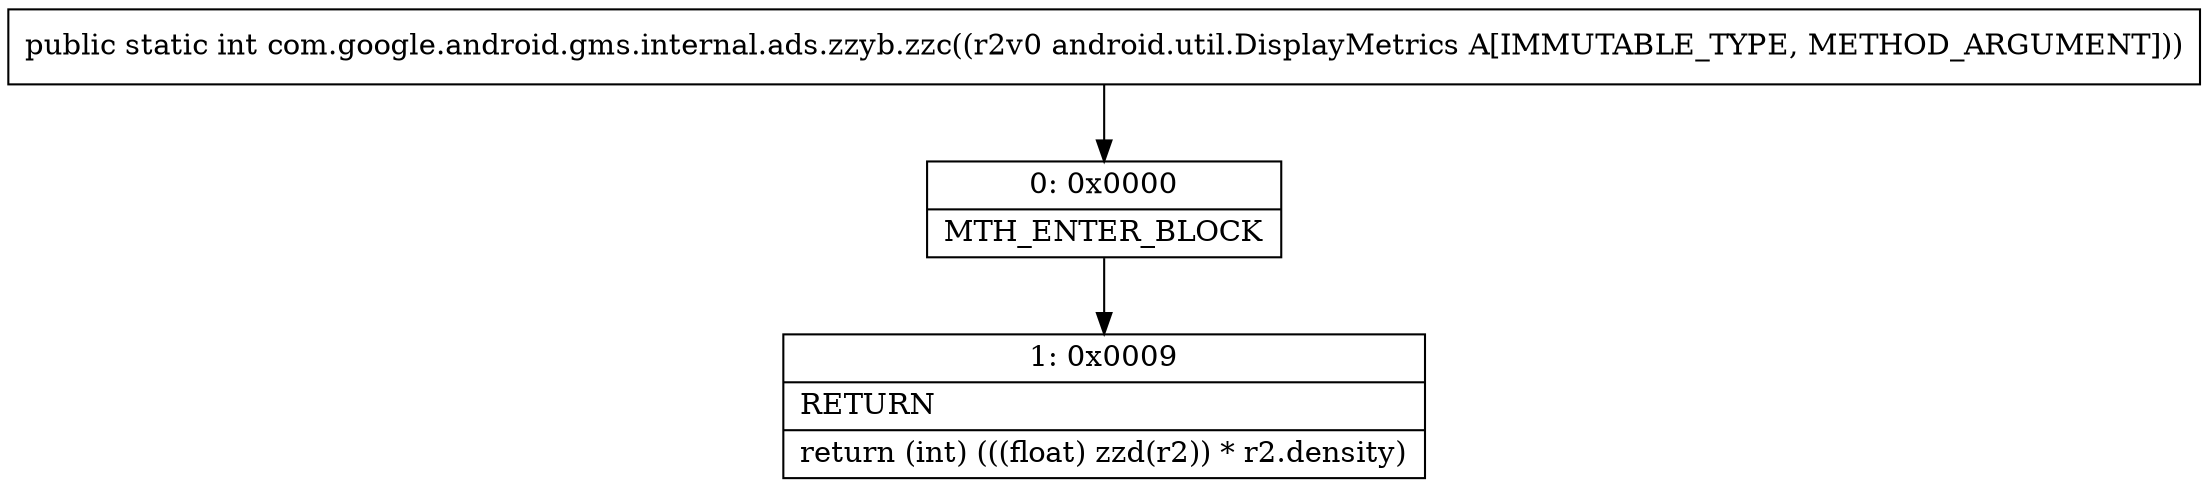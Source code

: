 digraph "CFG forcom.google.android.gms.internal.ads.zzyb.zzc(Landroid\/util\/DisplayMetrics;)I" {
Node_0 [shape=record,label="{0\:\ 0x0000|MTH_ENTER_BLOCK\l}"];
Node_1 [shape=record,label="{1\:\ 0x0009|RETURN\l|return (int) (((float) zzd(r2)) * r2.density)\l}"];
MethodNode[shape=record,label="{public static int com.google.android.gms.internal.ads.zzyb.zzc((r2v0 android.util.DisplayMetrics A[IMMUTABLE_TYPE, METHOD_ARGUMENT])) }"];
MethodNode -> Node_0;
Node_0 -> Node_1;
}

